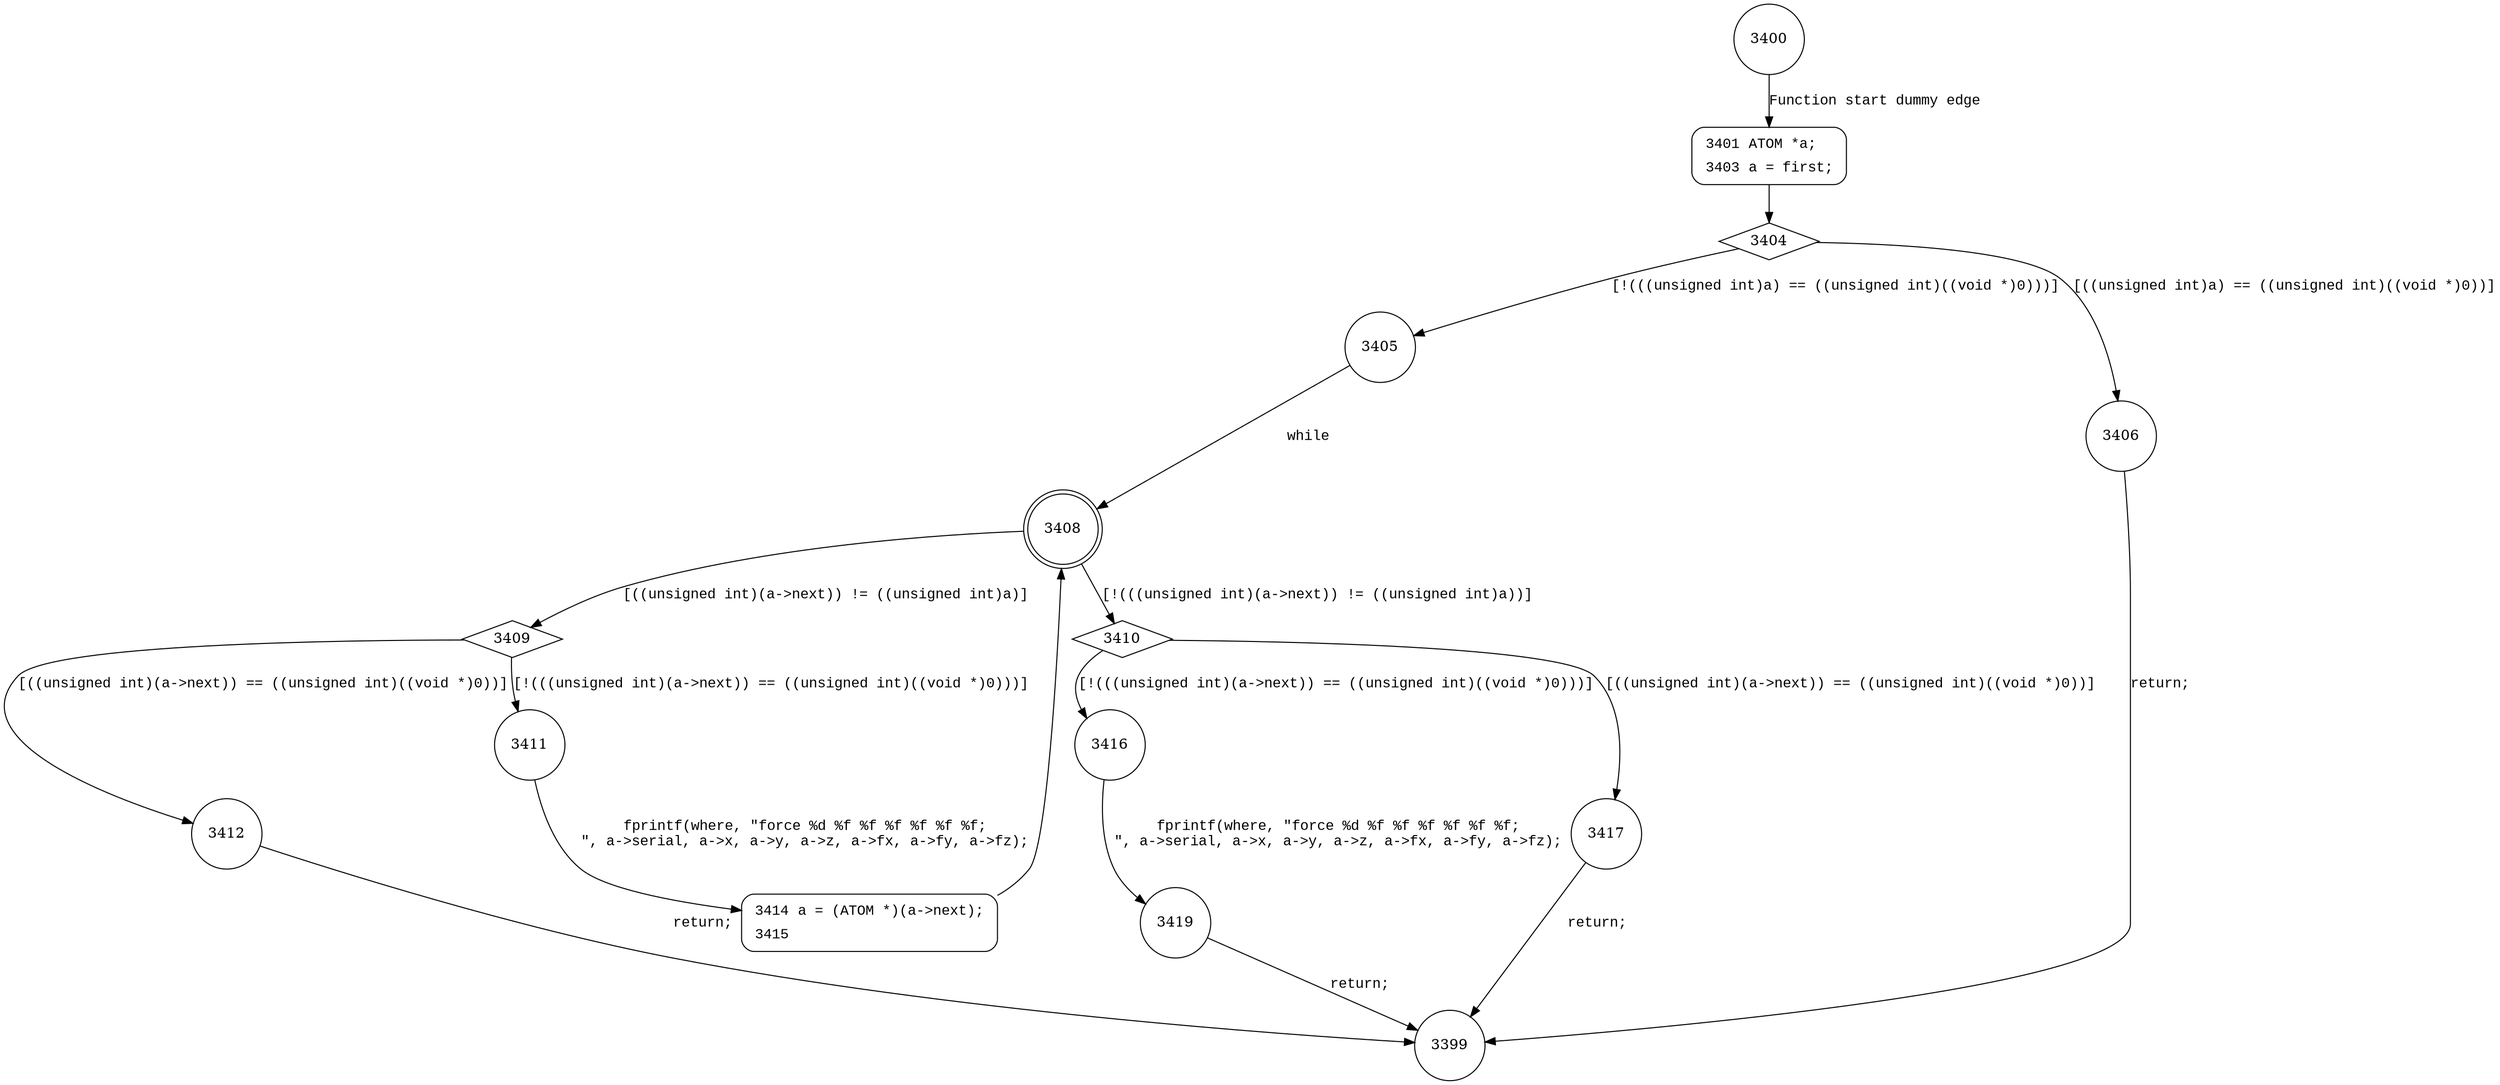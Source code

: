 digraph dump_force {
3400 [shape="circle"]
3401 [shape="circle"]
3404 [shape="diamond"]
3405 [shape="circle"]
3406 [shape="circle"]
3408 [shape="doublecircle"]
3410 [shape="diamond"]
3409 [shape="diamond"]
3411 [shape="circle"]
3412 [shape="circle"]
3414 [shape="circle"]
3416 [shape="circle"]
3417 [shape="circle"]
3419 [shape="circle"]
3399 [shape="circle"]
3401 [style="filled,bold" penwidth="1" fillcolor="white" fontname="Courier New" shape="Mrecord" label=<<table border="0" cellborder="0" cellpadding="3" bgcolor="white"><tr><td align="right">3401</td><td align="left">ATOM *a;</td></tr><tr><td align="right">3403</td><td align="left">a = first;</td></tr></table>>]
3401 -> 3404[label=""]
3414 [style="filled,bold" penwidth="1" fillcolor="white" fontname="Courier New" shape="Mrecord" label=<<table border="0" cellborder="0" cellpadding="3" bgcolor="white"><tr><td align="right">3414</td><td align="left">a = (ATOM *)(a-&gt;next);</td></tr><tr><td align="right">3415</td><td align="left"></td></tr></table>>]
3414 -> 3408[label=""]
3400 -> 3401 [label="Function start dummy edge" fontname="Courier New"]
3404 -> 3405 [label="[!(((unsigned int)a) == ((unsigned int)((void *)0)))]" fontname="Courier New"]
3404 -> 3406 [label="[((unsigned int)a) == ((unsigned int)((void *)0))]" fontname="Courier New"]
3405 -> 3408 [label="while" fontname="Courier New"]
3408 -> 3410 [label="[!(((unsigned int)(a->next)) != ((unsigned int)a))]" fontname="Courier New"]
3408 -> 3409 [label="[((unsigned int)(a->next)) != ((unsigned int)a)]" fontname="Courier New"]
3409 -> 3411 [label="[!(((unsigned int)(a->next)) == ((unsigned int)((void *)0)))]" fontname="Courier New"]
3409 -> 3412 [label="[((unsigned int)(a->next)) == ((unsigned int)((void *)0))]" fontname="Courier New"]
3411 -> 3414 [label="fprintf(where, \"force %d %f %f %f %f %f %f;\n\", a->serial, a->x, a->y, a->z, a->fx, a->fy, a->fz);" fontname="Courier New"]
3410 -> 3416 [label="[!(((unsigned int)(a->next)) == ((unsigned int)((void *)0)))]" fontname="Courier New"]
3410 -> 3417 [label="[((unsigned int)(a->next)) == ((unsigned int)((void *)0))]" fontname="Courier New"]
3416 -> 3419 [label="fprintf(where, \"force %d %f %f %f %f %f %f;\n\", a->serial, a->x, a->y, a->z, a->fx, a->fy, a->fz);" fontname="Courier New"]
3406 -> 3399 [label="return;" fontname="Courier New"]
3412 -> 3399 [label="return;" fontname="Courier New"]
3417 -> 3399 [label="return;" fontname="Courier New"]
3419 -> 3399 [label="return;" fontname="Courier New"]
}